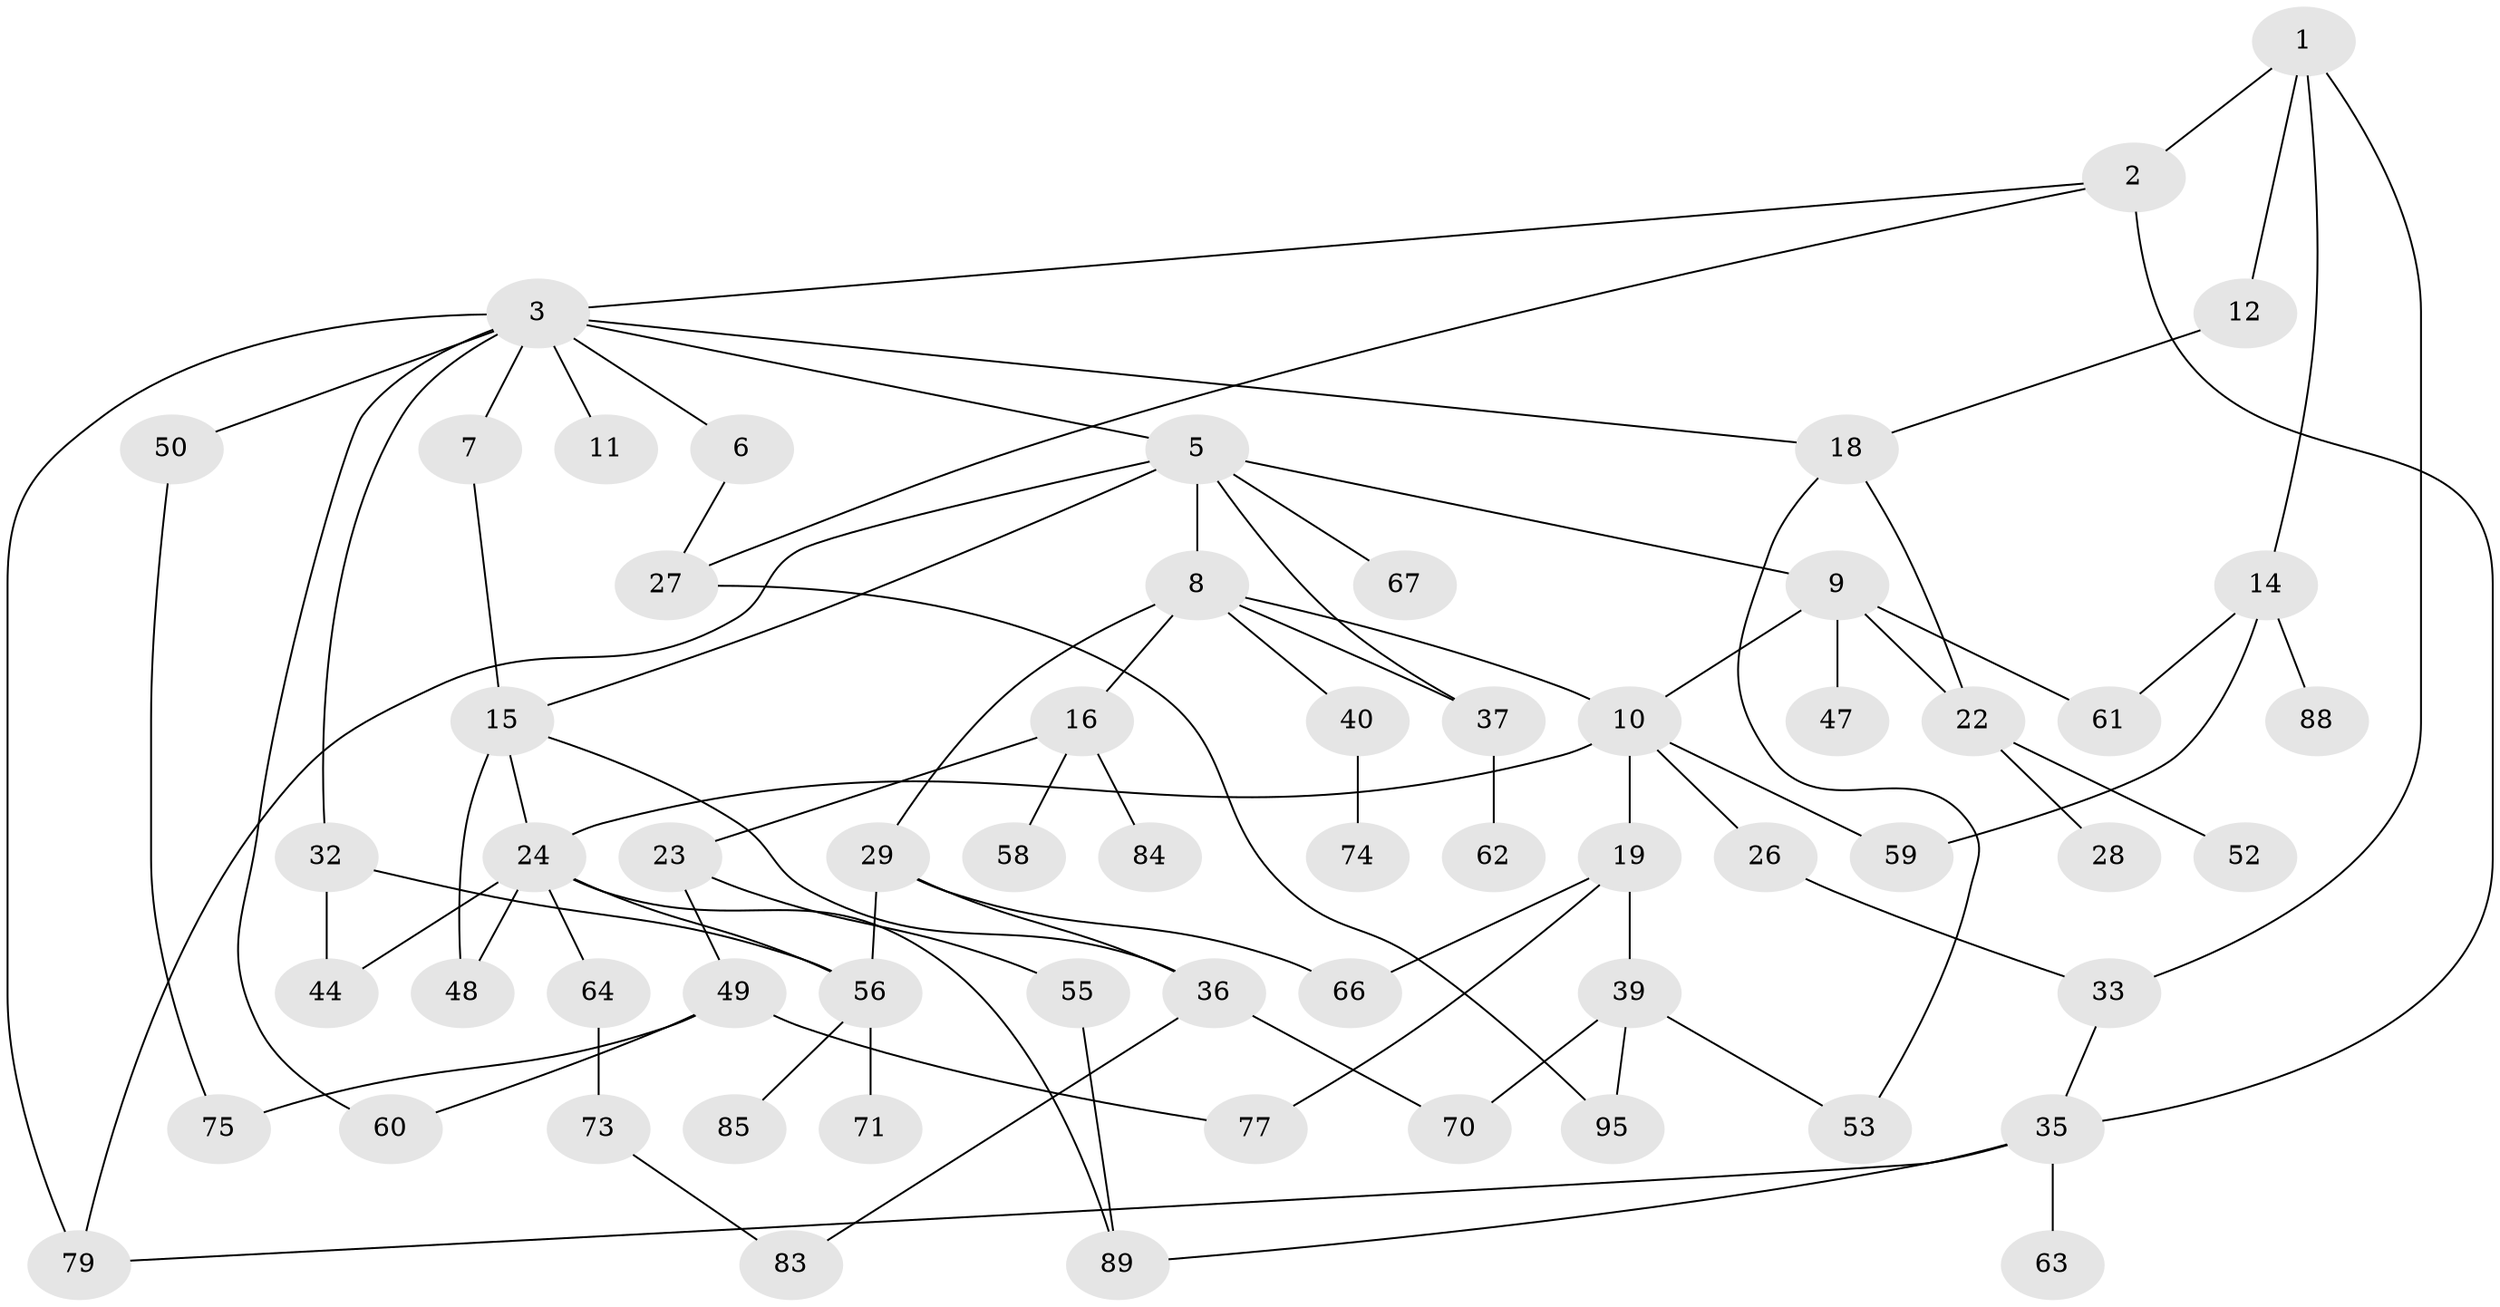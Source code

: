 // Generated by graph-tools (version 1.1) at 2025/51/02/27/25 19:51:40]
// undirected, 61 vertices, 88 edges
graph export_dot {
graph [start="1"]
  node [color=gray90,style=filled];
  1 [super="+13"];
  2;
  3 [super="+4"];
  5 [super="+31"];
  6;
  7;
  8 [super="+78"];
  9 [super="+21"];
  10 [super="+17"];
  11 [super="+30"];
  12;
  14 [super="+46"];
  15 [super="+20"];
  16 [super="+54"];
  18 [super="+93"];
  19 [super="+34"];
  22 [super="+25"];
  23;
  24 [super="+43"];
  26 [super="+51"];
  27 [super="+41"];
  28 [super="+45"];
  29 [super="+42"];
  32;
  33 [super="+72"];
  35 [super="+38"];
  36 [super="+57"];
  37 [super="+94"];
  39 [super="+80"];
  40;
  44 [super="+87"];
  47 [super="+68"];
  48 [super="+69"];
  49 [super="+92"];
  50;
  52;
  53;
  55 [super="+65"];
  56 [super="+81"];
  58 [super="+82"];
  59;
  60;
  61;
  62;
  63;
  64;
  66;
  67;
  70;
  71;
  73 [super="+90"];
  74 [super="+76"];
  75 [super="+86"];
  77 [super="+91"];
  79;
  83;
  84;
  85;
  88;
  89;
  95;
  1 -- 2;
  1 -- 12;
  1 -- 14;
  1 -- 33;
  2 -- 3;
  2 -- 35;
  2 -- 27;
  3 -- 5;
  3 -- 6;
  3 -- 11;
  3 -- 50;
  3 -- 60;
  3 -- 32;
  3 -- 18;
  3 -- 7;
  3 -- 79;
  5 -- 8;
  5 -- 9;
  5 -- 37;
  5 -- 79;
  5 -- 67;
  5 -- 15;
  6 -- 27;
  7 -- 15;
  8 -- 10;
  8 -- 16;
  8 -- 29;
  8 -- 40;
  8 -- 37;
  9 -- 47;
  9 -- 61;
  9 -- 10;
  9 -- 22;
  10 -- 26;
  10 -- 59;
  10 -- 24;
  10 -- 19;
  12 -- 18;
  14 -- 88;
  14 -- 59;
  14 -- 61;
  15 -- 48 [weight=2];
  15 -- 24;
  15 -- 36;
  16 -- 23;
  16 -- 84;
  16 -- 58;
  18 -- 22;
  18 -- 53;
  19 -- 66;
  19 -- 77;
  19 -- 39;
  22 -- 28;
  22 -- 52;
  23 -- 49;
  23 -- 55;
  24 -- 64;
  24 -- 89;
  24 -- 44;
  24 -- 56;
  24 -- 48;
  26 -- 33;
  27 -- 95;
  29 -- 66;
  29 -- 56;
  29 -- 36;
  32 -- 44;
  32 -- 56;
  33 -- 35;
  35 -- 79;
  35 -- 89;
  35 -- 63;
  36 -- 83;
  36 -- 70;
  37 -- 62;
  39 -- 53;
  39 -- 95;
  39 -- 70;
  40 -- 74;
  49 -- 75;
  49 -- 60;
  49 -- 77;
  50 -- 75;
  55 -- 89;
  56 -- 71;
  56 -- 85;
  64 -- 73;
  73 -- 83;
}
